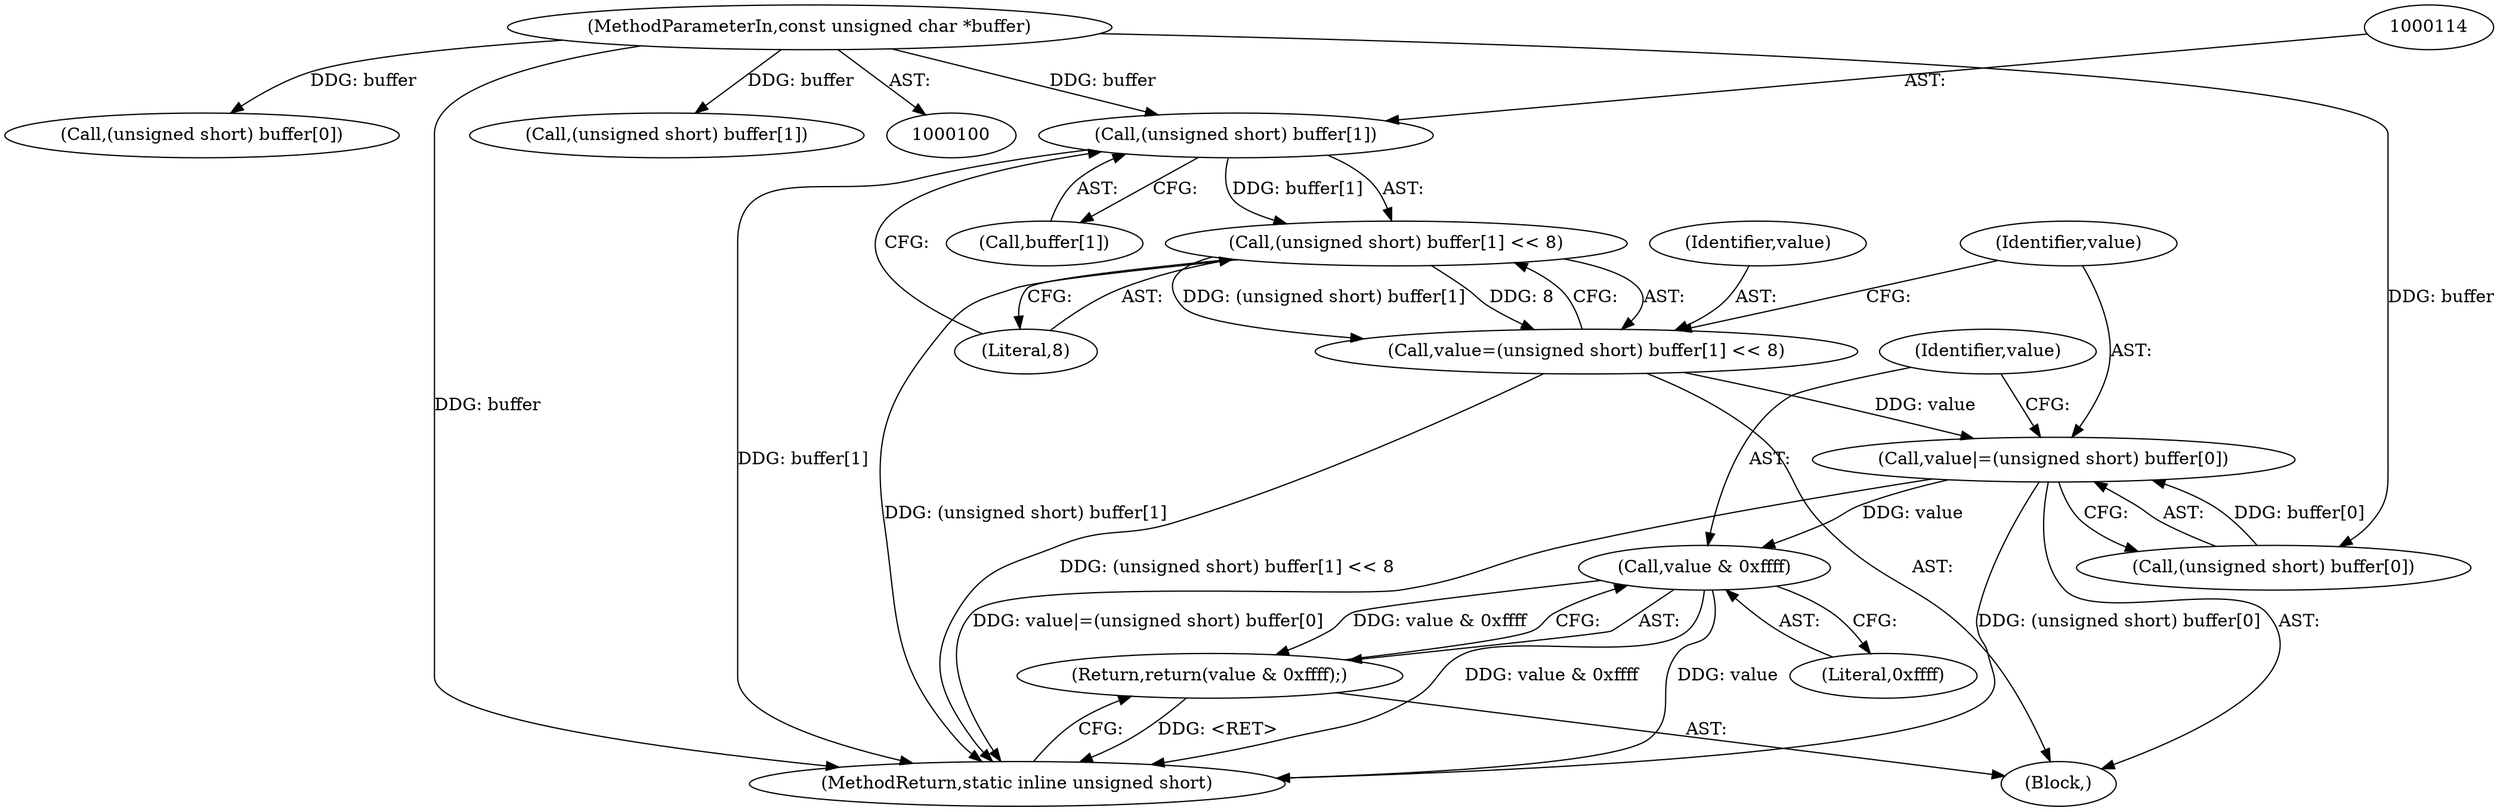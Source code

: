 digraph "0_ImageMagick_d8ab7f046587f2e9f734b687ba7e6e10147c294b_11@array" {
"1000113" [label="(Call,(unsigned short) buffer[1])"];
"1000102" [label="(MethodParameterIn,const unsigned char *buffer)"];
"1000112" [label="(Call,(unsigned short) buffer[1] << 8)"];
"1000110" [label="(Call,value=(unsigned short) buffer[1] << 8)"];
"1000119" [label="(Call,value|=(unsigned short) buffer[0])"];
"1000127" [label="(Call,value & 0xffff)"];
"1000126" [label="(Return,return(value & 0xffff);)"];
"1000118" [label="(Literal,8)"];
"1000126" [label="(Return,return(value & 0xffff);)"];
"1000133" [label="(Call,(unsigned short) buffer[0])"];
"1000110" [label="(Call,value=(unsigned short) buffer[1] << 8)"];
"1000150" [label="(MethodReturn,static inline unsigned short)"];
"1000119" [label="(Call,value|=(unsigned short) buffer[0])"];
"1000113" [label="(Call,(unsigned short) buffer[1])"];
"1000109" [label="(Block,)"];
"1000115" [label="(Call,buffer[1])"];
"1000127" [label="(Call,value & 0xffff)"];
"1000120" [label="(Identifier,value)"];
"1000102" [label="(MethodParameterIn,const unsigned char *buffer)"];
"1000121" [label="(Call,(unsigned short) buffer[0])"];
"1000129" [label="(Literal,0xffff)"];
"1000141" [label="(Call,(unsigned short) buffer[1])"];
"1000112" [label="(Call,(unsigned short) buffer[1] << 8)"];
"1000128" [label="(Identifier,value)"];
"1000111" [label="(Identifier,value)"];
"1000113" -> "1000112"  [label="AST: "];
"1000113" -> "1000115"  [label="CFG: "];
"1000114" -> "1000113"  [label="AST: "];
"1000115" -> "1000113"  [label="AST: "];
"1000118" -> "1000113"  [label="CFG: "];
"1000113" -> "1000150"  [label="DDG: buffer[1]"];
"1000113" -> "1000112"  [label="DDG: buffer[1]"];
"1000102" -> "1000113"  [label="DDG: buffer"];
"1000102" -> "1000100"  [label="AST: "];
"1000102" -> "1000150"  [label="DDG: buffer"];
"1000102" -> "1000121"  [label="DDG: buffer"];
"1000102" -> "1000133"  [label="DDG: buffer"];
"1000102" -> "1000141"  [label="DDG: buffer"];
"1000112" -> "1000110"  [label="AST: "];
"1000112" -> "1000118"  [label="CFG: "];
"1000118" -> "1000112"  [label="AST: "];
"1000110" -> "1000112"  [label="CFG: "];
"1000112" -> "1000150"  [label="DDG: (unsigned short) buffer[1]"];
"1000112" -> "1000110"  [label="DDG: (unsigned short) buffer[1]"];
"1000112" -> "1000110"  [label="DDG: 8"];
"1000110" -> "1000109"  [label="AST: "];
"1000111" -> "1000110"  [label="AST: "];
"1000120" -> "1000110"  [label="CFG: "];
"1000110" -> "1000150"  [label="DDG: (unsigned short) buffer[1] << 8"];
"1000110" -> "1000119"  [label="DDG: value"];
"1000119" -> "1000109"  [label="AST: "];
"1000119" -> "1000121"  [label="CFG: "];
"1000120" -> "1000119"  [label="AST: "];
"1000121" -> "1000119"  [label="AST: "];
"1000128" -> "1000119"  [label="CFG: "];
"1000119" -> "1000150"  [label="DDG: value|=(unsigned short) buffer[0]"];
"1000119" -> "1000150"  [label="DDG: (unsigned short) buffer[0]"];
"1000121" -> "1000119"  [label="DDG: buffer[0]"];
"1000119" -> "1000127"  [label="DDG: value"];
"1000127" -> "1000126"  [label="AST: "];
"1000127" -> "1000129"  [label="CFG: "];
"1000128" -> "1000127"  [label="AST: "];
"1000129" -> "1000127"  [label="AST: "];
"1000126" -> "1000127"  [label="CFG: "];
"1000127" -> "1000150"  [label="DDG: value & 0xffff"];
"1000127" -> "1000150"  [label="DDG: value"];
"1000127" -> "1000126"  [label="DDG: value & 0xffff"];
"1000126" -> "1000109"  [label="AST: "];
"1000150" -> "1000126"  [label="CFG: "];
"1000126" -> "1000150"  [label="DDG: <RET>"];
}
